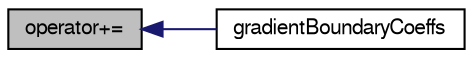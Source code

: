 digraph "operator+="
{
  bgcolor="transparent";
  edge [fontname="FreeSans",fontsize="10",labelfontname="FreeSans",labelfontsize="10"];
  node [fontname="FreeSans",fontsize="10",shape=record];
  rankdir="LR";
  Node2550 [label="operator+=",height=0.2,width=0.4,color="black", fillcolor="grey75", style="filled", fontcolor="black"];
  Node2550 -> Node2551 [dir="back",color="midnightblue",fontsize="10",style="solid",fontname="FreeSans"];
  Node2551 [label="gradientBoundaryCoeffs",height=0.2,width=0.4,color="black",URL="$a22354.html#ac7b65e2f43671830c727efe609613877",tooltip="Return the matrix source coefficients corresponding to the. "];
}
